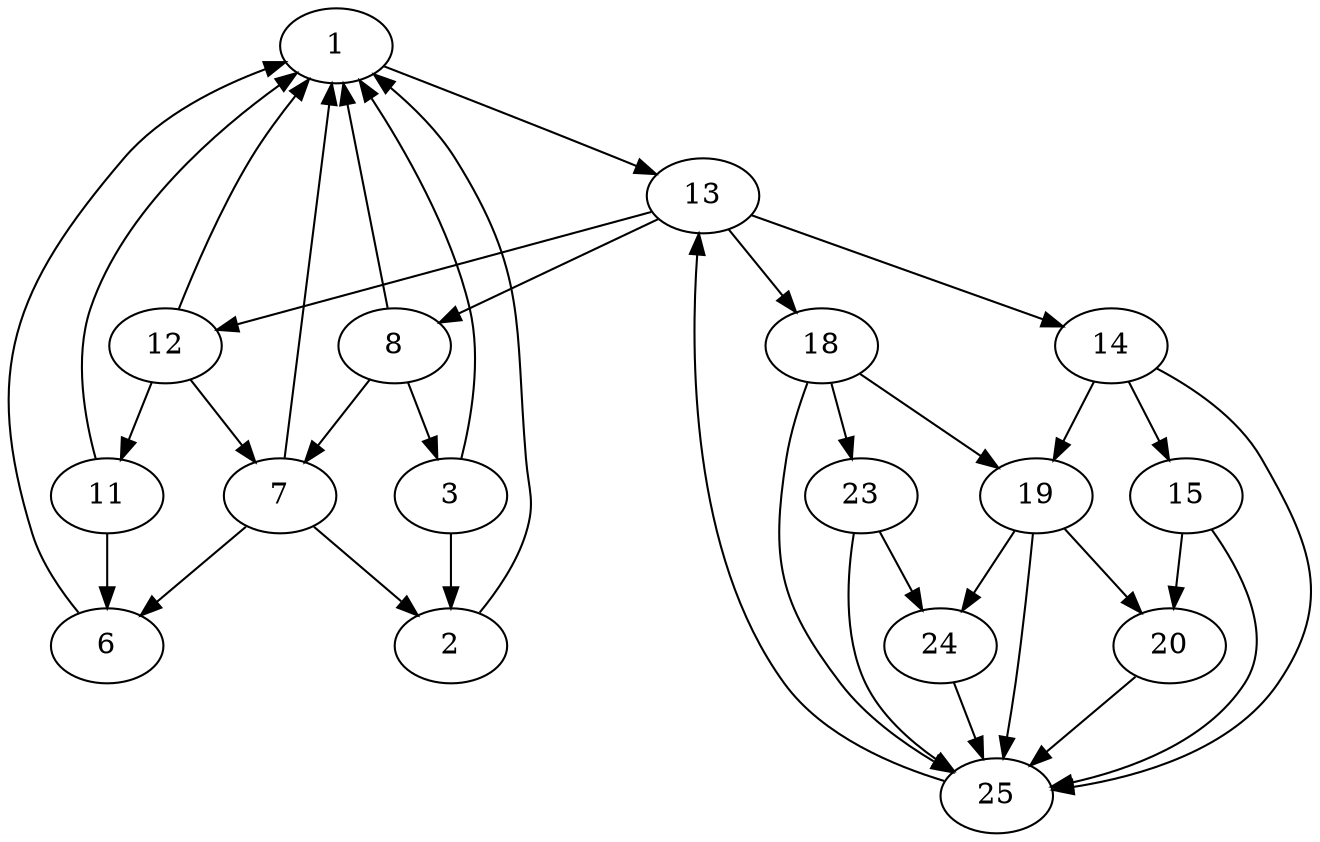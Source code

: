 digraph A{
1 -> 13;
2 -> 1;
3 -> 1;
3 -> 2;
6 -> 1;
11 -> 1;
11 -> 6;
7 -> 1;
7 -> 2;
7 -> 6;
12 -> 11;
12 -> 1;
12 -> 7;
8 -> 3;
8 -> 1;
8 -> 7;
13 -> 8;
13 -> 12;
13 -> 14;
13 -> 18;
14 -> 15;
14 -> 19;
14 -> 25;
15 -> 20;
15 -> 25;
18 -> 19;
18 -> 23;
18 -> 25;
23 -> 24;
23 -> 25;
19 -> 20;
19 -> 24;
19 -> 25;
20 -> 25;
24 -> 25;
25 -> 13;
}
